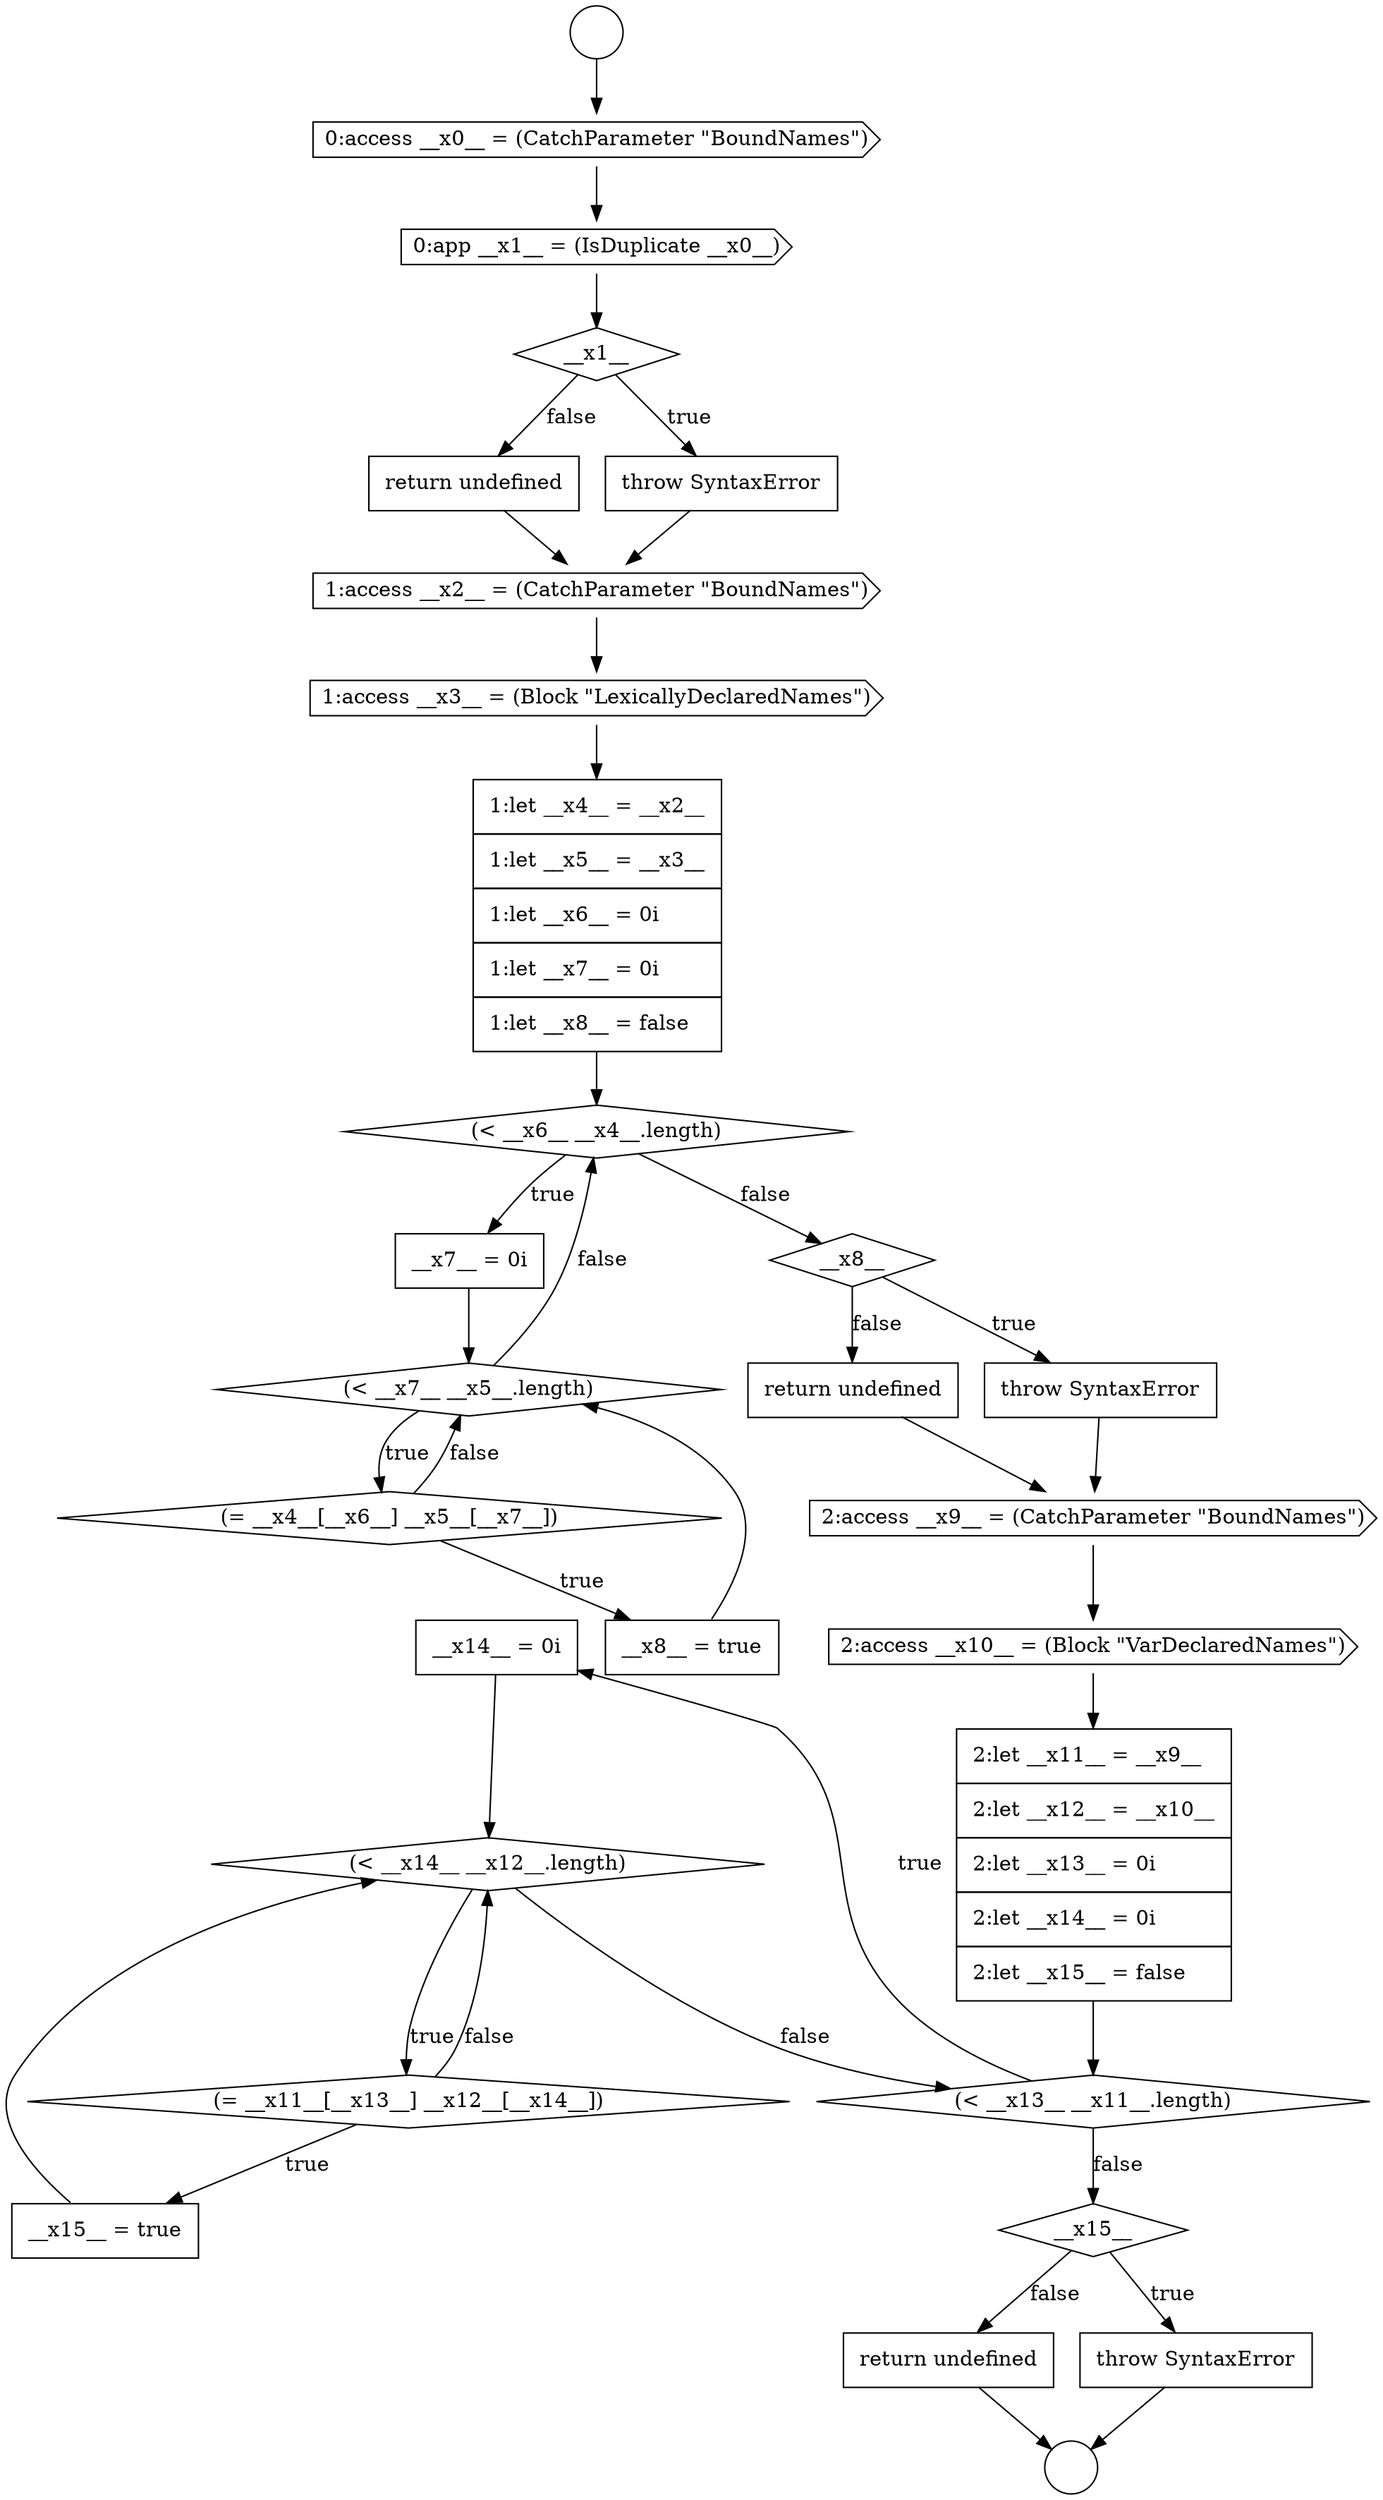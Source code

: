 digraph {
  node17639 [shape=none, margin=0, label=<<font color="black">
    <table border="0" cellborder="1" cellspacing="0" cellpadding="10">
      <tr><td align="left">__x14__ = 0i</td></tr>
    </table>
  </font>> color="black" fillcolor="white" style=filled]
  node17641 [shape=diamond, label=<<font color="black">(= __x11__[__x13__] __x12__[__x14__])</font>> color="black" fillcolor="white" style=filled]
  node17624 [shape=cds, label=<<font color="black">1:access __x2__ = (CatchParameter &quot;BoundNames&quot;)</font>> color="black" fillcolor="white" style=filled]
  node17620 [shape=cds, label=<<font color="black">0:app __x1__ = (IsDuplicate __x0__)</font>> color="black" fillcolor="white" style=filled]
  node17645 [shape=none, margin=0, label=<<font color="black">
    <table border="0" cellborder="1" cellspacing="0" cellpadding="10">
      <tr><td align="left">return undefined</td></tr>
    </table>
  </font>> color="black" fillcolor="white" style=filled]
  node17619 [shape=cds, label=<<font color="black">0:access __x0__ = (CatchParameter &quot;BoundNames&quot;)</font>> color="black" fillcolor="white" style=filled]
  node17631 [shape=none, margin=0, label=<<font color="black">
    <table border="0" cellborder="1" cellspacing="0" cellpadding="10">
      <tr><td align="left">__x8__ = true</td></tr>
    </table>
  </font>> color="black" fillcolor="white" style=filled]
  node17618 [shape=circle label=" " color="black" fillcolor="white" style=filled]
  node17628 [shape=none, margin=0, label=<<font color="black">
    <table border="0" cellborder="1" cellspacing="0" cellpadding="10">
      <tr><td align="left">__x7__ = 0i</td></tr>
    </table>
  </font>> color="black" fillcolor="white" style=filled]
  node17637 [shape=none, margin=0, label=<<font color="black">
    <table border="0" cellborder="1" cellspacing="0" cellpadding="10">
      <tr><td align="left">2:let __x11__ = __x9__</td></tr>
      <tr><td align="left">2:let __x12__ = __x10__</td></tr>
      <tr><td align="left">2:let __x13__ = 0i</td></tr>
      <tr><td align="left">2:let __x14__ = 0i</td></tr>
      <tr><td align="left">2:let __x15__ = false</td></tr>
    </table>
  </font>> color="black" fillcolor="white" style=filled]
  node17625 [shape=cds, label=<<font color="black">1:access __x3__ = (Block &quot;LexicallyDeclaredNames&quot;)</font>> color="black" fillcolor="white" style=filled]
  node17632 [shape=diamond, label=<<font color="black">__x8__</font>> color="black" fillcolor="white" style=filled]
  node17626 [shape=none, margin=0, label=<<font color="black">
    <table border="0" cellborder="1" cellspacing="0" cellpadding="10">
      <tr><td align="left">1:let __x4__ = __x2__</td></tr>
      <tr><td align="left">1:let __x5__ = __x3__</td></tr>
      <tr><td align="left">1:let __x6__ = 0i</td></tr>
      <tr><td align="left">1:let __x7__ = 0i</td></tr>
      <tr><td align="left">1:let __x8__ = false</td></tr>
    </table>
  </font>> color="black" fillcolor="white" style=filled]
  node17630 [shape=diamond, label=<<font color="black">(= __x4__[__x6__] __x5__[__x7__])</font>> color="black" fillcolor="white" style=filled]
  node17635 [shape=cds, label=<<font color="black">2:access __x9__ = (CatchParameter &quot;BoundNames&quot;)</font>> color="black" fillcolor="white" style=filled]
  node17633 [shape=none, margin=0, label=<<font color="black">
    <table border="0" cellborder="1" cellspacing="0" cellpadding="10">
      <tr><td align="left">throw SyntaxError</td></tr>
    </table>
  </font>> color="black" fillcolor="white" style=filled]
  node17627 [shape=diamond, label=<<font color="black">(&lt; __x6__ __x4__.length)</font>> color="black" fillcolor="white" style=filled]
  node17642 [shape=none, margin=0, label=<<font color="black">
    <table border="0" cellborder="1" cellspacing="0" cellpadding="10">
      <tr><td align="left">__x15__ = true</td></tr>
    </table>
  </font>> color="black" fillcolor="white" style=filled]
  node17623 [shape=none, margin=0, label=<<font color="black">
    <table border="0" cellborder="1" cellspacing="0" cellpadding="10">
      <tr><td align="left">return undefined</td></tr>
    </table>
  </font>> color="black" fillcolor="white" style=filled]
  node17638 [shape=diamond, label=<<font color="black">(&lt; __x13__ __x11__.length)</font>> color="black" fillcolor="white" style=filled]
  node17643 [shape=diamond, label=<<font color="black">__x15__</font>> color="black" fillcolor="white" style=filled]
  node17622 [shape=none, margin=0, label=<<font color="black">
    <table border="0" cellborder="1" cellspacing="0" cellpadding="10">
      <tr><td align="left">throw SyntaxError</td></tr>
    </table>
  </font>> color="black" fillcolor="white" style=filled]
  node17617 [shape=circle label=" " color="black" fillcolor="white" style=filled]
  node17640 [shape=diamond, label=<<font color="black">(&lt; __x14__ __x12__.length)</font>> color="black" fillcolor="white" style=filled]
  node17621 [shape=diamond, label=<<font color="black">__x1__</font>> color="black" fillcolor="white" style=filled]
  node17644 [shape=none, margin=0, label=<<font color="black">
    <table border="0" cellborder="1" cellspacing="0" cellpadding="10">
      <tr><td align="left">throw SyntaxError</td></tr>
    </table>
  </font>> color="black" fillcolor="white" style=filled]
  node17629 [shape=diamond, label=<<font color="black">(&lt; __x7__ __x5__.length)</font>> color="black" fillcolor="white" style=filled]
  node17636 [shape=cds, label=<<font color="black">2:access __x10__ = (Block &quot;VarDeclaredNames&quot;)</font>> color="black" fillcolor="white" style=filled]
  node17634 [shape=none, margin=0, label=<<font color="black">
    <table border="0" cellborder="1" cellspacing="0" cellpadding="10">
      <tr><td align="left">return undefined</td></tr>
    </table>
  </font>> color="black" fillcolor="white" style=filled]
  node17620 -> node17621 [ color="black"]
  node17625 -> node17626 [ color="black"]
  node17619 -> node17620 [ color="black"]
  node17643 -> node17644 [label=<<font color="black">true</font>> color="black"]
  node17643 -> node17645 [label=<<font color="black">false</font>> color="black"]
  node17633 -> node17635 [ color="black"]
  node17622 -> node17624 [ color="black"]
  node17628 -> node17629 [ color="black"]
  node17624 -> node17625 [ color="black"]
  node17626 -> node17627 [ color="black"]
  node17623 -> node17624 [ color="black"]
  node17621 -> node17622 [label=<<font color="black">true</font>> color="black"]
  node17621 -> node17623 [label=<<font color="black">false</font>> color="black"]
  node17640 -> node17641 [label=<<font color="black">true</font>> color="black"]
  node17640 -> node17638 [label=<<font color="black">false</font>> color="black"]
  node17637 -> node17638 [ color="black"]
  node17630 -> node17631 [label=<<font color="black">true</font>> color="black"]
  node17630 -> node17629 [label=<<font color="black">false</font>> color="black"]
  node17635 -> node17636 [ color="black"]
  node17641 -> node17642 [label=<<font color="black">true</font>> color="black"]
  node17641 -> node17640 [label=<<font color="black">false</font>> color="black"]
  node17645 -> node17618 [ color="black"]
  node17642 -> node17640 [ color="black"]
  node17617 -> node17619 [ color="black"]
  node17639 -> node17640 [ color="black"]
  node17638 -> node17639 [label=<<font color="black">true</font>> color="black"]
  node17638 -> node17643 [label=<<font color="black">false</font>> color="black"]
  node17631 -> node17629 [ color="black"]
  node17627 -> node17628 [label=<<font color="black">true</font>> color="black"]
  node17627 -> node17632 [label=<<font color="black">false</font>> color="black"]
  node17632 -> node17633 [label=<<font color="black">true</font>> color="black"]
  node17632 -> node17634 [label=<<font color="black">false</font>> color="black"]
  node17636 -> node17637 [ color="black"]
  node17634 -> node17635 [ color="black"]
  node17629 -> node17630 [label=<<font color="black">true</font>> color="black"]
  node17629 -> node17627 [label=<<font color="black">false</font>> color="black"]
  node17644 -> node17618 [ color="black"]
}
